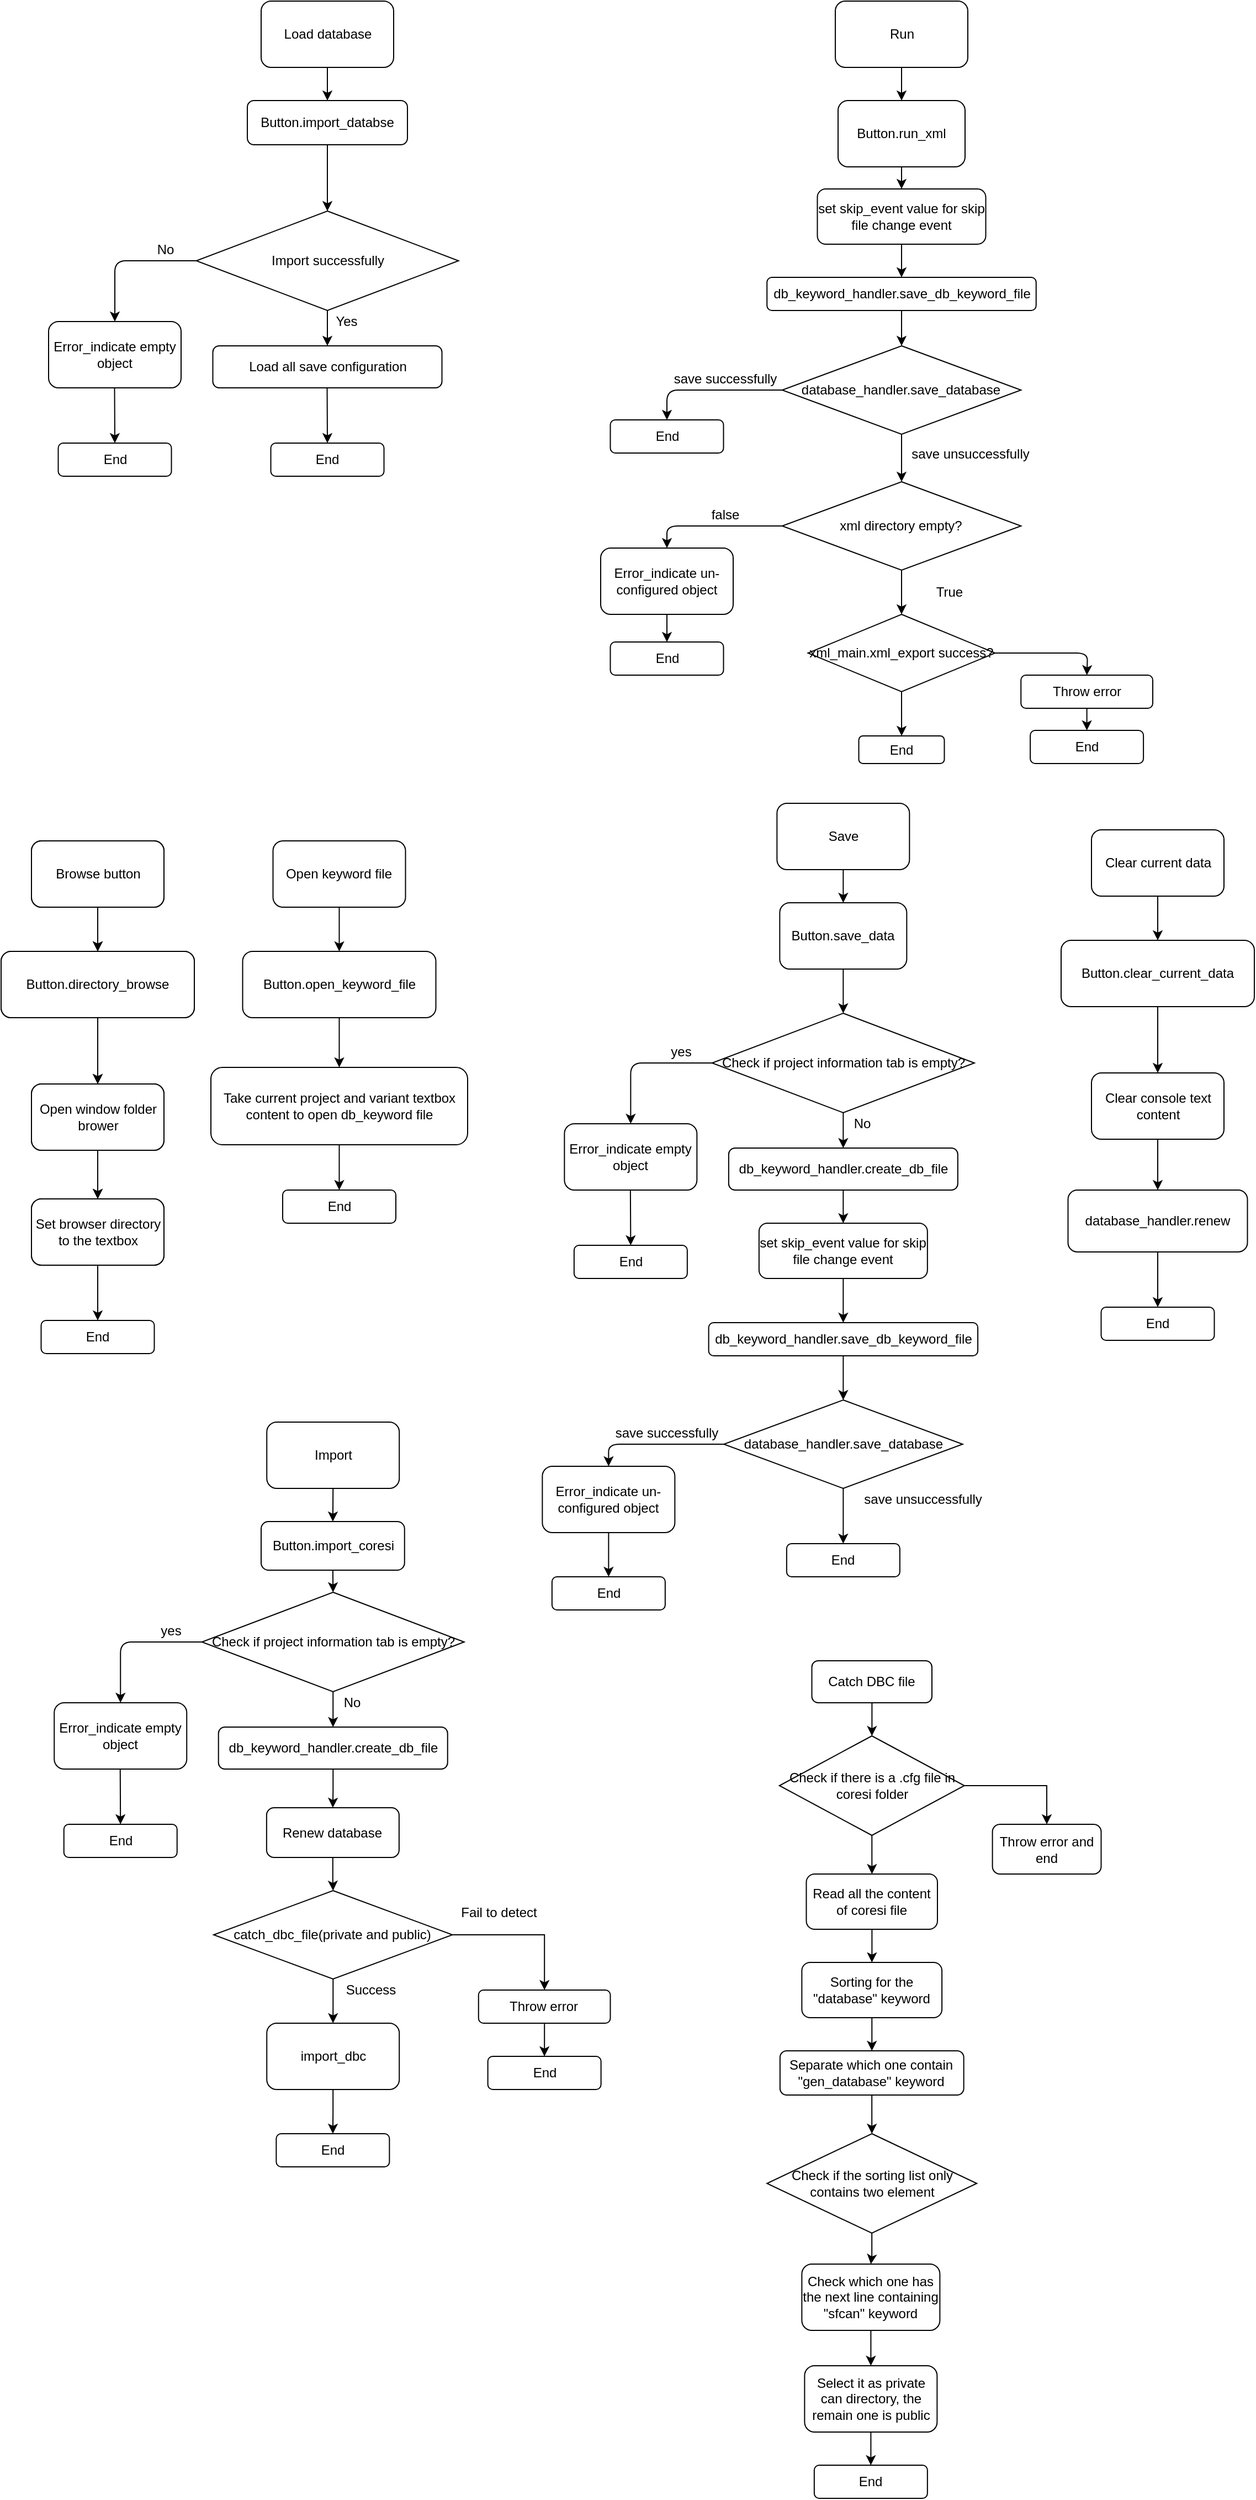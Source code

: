 <mxfile version="14.1.3" type="device"><diagram id="DZGJGriNWaEhGboabfl_" name="Page-1"><mxGraphModel dx="1422" dy="763" grid="1" gridSize="10" guides="1" tooltips="1" connect="1" arrows="1" fold="1" page="1" pageScale="1" pageWidth="1169" pageHeight="827" math="0" shadow="0"><root><mxCell id="0"/><mxCell id="1" parent="0"/><mxCell id="Fb0AGGygQTcs53ldsuCW-1" value="Load database" style="rounded=1;whiteSpace=wrap;html=1;" vertex="1" parent="1"><mxGeometry x="252.5" y="20" width="120" height="60" as="geometry"/></mxCell><mxCell id="Fb0AGGygQTcs53ldsuCW-2" value="Button.import_databse" style="rounded=1;whiteSpace=wrap;html=1;" vertex="1" parent="1"><mxGeometry x="240.01" y="110" width="145" height="40" as="geometry"/></mxCell><mxCell id="Fb0AGGygQTcs53ldsuCW-3" value="" style="endArrow=classic;html=1;exitX=0.5;exitY=1;exitDx=0;exitDy=0;entryX=0.5;entryY=0;entryDx=0;entryDy=0;" edge="1" parent="1" source="Fb0AGGygQTcs53ldsuCW-1" target="Fb0AGGygQTcs53ldsuCW-2"><mxGeometry width="50" height="50" relative="1" as="geometry"><mxPoint x="347.5" y="400" as="sourcePoint"/><mxPoint x="397.5" y="350" as="targetPoint"/></mxGeometry></mxCell><mxCell id="Fb0AGGygQTcs53ldsuCW-4" value="Load all save configuration" style="rounded=1;whiteSpace=wrap;html=1;rotation=0;" vertex="1" parent="1"><mxGeometry x="208.75" y="332" width="207.5" height="38" as="geometry"/></mxCell><mxCell id="Fb0AGGygQTcs53ldsuCW-7" value="Import successfully" style="rhombus;whiteSpace=wrap;html=1;" vertex="1" parent="1"><mxGeometry x="193.75" y="210" width="237.5" height="90" as="geometry"/></mxCell><mxCell id="Fb0AGGygQTcs53ldsuCW-8" value="" style="endArrow=classic;html=1;entryX=0.5;entryY=0;entryDx=0;entryDy=0;exitX=0.5;exitY=1;exitDx=0;exitDy=0;" edge="1" parent="1" source="Fb0AGGygQTcs53ldsuCW-2" target="Fb0AGGygQTcs53ldsuCW-7"><mxGeometry width="50" height="50" relative="1" as="geometry"><mxPoint x="100" y="320" as="sourcePoint"/><mxPoint x="150" y="270" as="targetPoint"/></mxGeometry></mxCell><mxCell id="Fb0AGGygQTcs53ldsuCW-9" value="" style="endArrow=classic;html=1;exitX=0;exitY=0.5;exitDx=0;exitDy=0;entryX=0.5;entryY=0;entryDx=0;entryDy=0;" edge="1" parent="1" source="Fb0AGGygQTcs53ldsuCW-7" target="Fb0AGGygQTcs53ldsuCW-10"><mxGeometry width="50" height="50" relative="1" as="geometry"><mxPoint x="200" y="410" as="sourcePoint"/><mxPoint x="101.197" y="344" as="targetPoint"/><Array as="points"><mxPoint x="120" y="255"/></Array></mxGeometry></mxCell><mxCell id="Fb0AGGygQTcs53ldsuCW-10" value="Error_indicate empty object" style="rounded=1;whiteSpace=wrap;html=1;" vertex="1" parent="1"><mxGeometry x="60" y="310" width="120" height="60" as="geometry"/></mxCell><mxCell id="Fb0AGGygQTcs53ldsuCW-11" value="No" style="text;html=1;strokeColor=none;fillColor=none;align=center;verticalAlign=middle;whiteSpace=wrap;rounded=0;" vertex="1" parent="1"><mxGeometry x="146.25" y="235" width="40" height="20" as="geometry"/></mxCell><mxCell id="Fb0AGGygQTcs53ldsuCW-12" value="" style="endArrow=classic;html=1;entryX=0.5;entryY=0;entryDx=0;entryDy=0;exitX=0.5;exitY=1;exitDx=0;exitDy=0;" edge="1" parent="1" source="Fb0AGGygQTcs53ldsuCW-7" target="Fb0AGGygQTcs53ldsuCW-4"><mxGeometry width="50" height="50" relative="1" as="geometry"><mxPoint x="200" y="410" as="sourcePoint"/><mxPoint x="250" y="360" as="targetPoint"/></mxGeometry></mxCell><mxCell id="Fb0AGGygQTcs53ldsuCW-13" value="Yes" style="text;html=1;strokeColor=none;fillColor=none;align=center;verticalAlign=middle;whiteSpace=wrap;rounded=0;" vertex="1" parent="1"><mxGeometry x="310" y="300" width="40" height="20" as="geometry"/></mxCell><mxCell id="Fb0AGGygQTcs53ldsuCW-26" value="" style="endArrow=classic;html=1;entryX=0.5;entryY=0;entryDx=0;entryDy=0;" edge="1" parent="1" target="Fb0AGGygQTcs53ldsuCW-27"><mxGeometry width="50" height="50" relative="1" as="geometry"><mxPoint x="119.75" y="370" as="sourcePoint"/><mxPoint x="120" y="410" as="targetPoint"/></mxGeometry></mxCell><mxCell id="Fb0AGGygQTcs53ldsuCW-27" value="End" style="rounded=1;whiteSpace=wrap;html=1;" vertex="1" parent="1"><mxGeometry x="68.75" y="420" width="102.5" height="30" as="geometry"/></mxCell><mxCell id="Fb0AGGygQTcs53ldsuCW-28" value="" style="endArrow=classic;html=1;entryX=0.5;entryY=0;entryDx=0;entryDy=0;" edge="1" target="Fb0AGGygQTcs53ldsuCW-29" parent="1"><mxGeometry width="50" height="50" relative="1" as="geometry"><mxPoint x="312.26" y="370" as="sourcePoint"/><mxPoint x="312.51" y="410" as="targetPoint"/></mxGeometry></mxCell><mxCell id="Fb0AGGygQTcs53ldsuCW-29" value="End" style="rounded=1;whiteSpace=wrap;html=1;" vertex="1" parent="1"><mxGeometry x="261.26" y="420" width="102.5" height="30" as="geometry"/></mxCell><mxCell id="Fb0AGGygQTcs53ldsuCW-30" value="Run" style="rounded=1;whiteSpace=wrap;html=1;" vertex="1" parent="1"><mxGeometry x="772.5" y="20" width="120" height="60" as="geometry"/></mxCell><mxCell id="Fb0AGGygQTcs53ldsuCW-31" value="Button.run_xml" style="rounded=1;whiteSpace=wrap;html=1;" vertex="1" parent="1"><mxGeometry x="775" y="110" width="115" height="60" as="geometry"/></mxCell><mxCell id="Fb0AGGygQTcs53ldsuCW-32" value="" style="endArrow=classic;html=1;exitX=0.5;exitY=1;exitDx=0;exitDy=0;entryX=0.5;entryY=0;entryDx=0;entryDy=0;" edge="1" parent="1" source="Fb0AGGygQTcs53ldsuCW-30" target="Fb0AGGygQTcs53ldsuCW-31"><mxGeometry width="50" height="50" relative="1" as="geometry"><mxPoint x="867.5" y="400" as="sourcePoint"/><mxPoint x="917.5" y="350" as="targetPoint"/></mxGeometry></mxCell><mxCell id="Fb0AGGygQTcs53ldsuCW-58" value="" style="endArrow=classic;html=1;exitX=0.5;exitY=1;exitDx=0;exitDy=0;entryX=0.5;entryY=0;entryDx=0;entryDy=0;" edge="1" parent="1" source="Fb0AGGygQTcs53ldsuCW-31" target="Fb0AGGygQTcs53ldsuCW-59"><mxGeometry width="50" height="50" relative="1" as="geometry"><mxPoint x="560" y="350" as="sourcePoint"/><mxPoint x="832.5" y="210" as="targetPoint"/></mxGeometry></mxCell><mxCell id="Fb0AGGygQTcs53ldsuCW-59" value="set skip_event value for skip file change event" style="rounded=1;whiteSpace=wrap;html=1;" vertex="1" parent="1"><mxGeometry x="756.25" y="190" width="152.5" height="50" as="geometry"/></mxCell><mxCell id="Fb0AGGygQTcs53ldsuCW-62" value="db_keyword_handler.save_db_keyword_file" style="rounded=1;whiteSpace=wrap;html=1;" vertex="1" parent="1"><mxGeometry x="710.62" y="270" width="243.75" height="30" as="geometry"/></mxCell><mxCell id="Fb0AGGygQTcs53ldsuCW-63" value="" style="endArrow=classic;html=1;entryX=0.5;entryY=0;entryDx=0;entryDy=0;exitX=0.5;exitY=1;exitDx=0;exitDy=0;" edge="1" parent="1" target="Fb0AGGygQTcs53ldsuCW-62" source="Fb0AGGygQTcs53ldsuCW-59"><mxGeometry width="50" height="50" relative="1" as="geometry"><mxPoint x="832.5" y="250" as="sourcePoint"/><mxPoint x="770" y="160" as="targetPoint"/></mxGeometry></mxCell><mxCell id="Fb0AGGygQTcs53ldsuCW-64" value="database_handler.save_database" style="rhombus;whiteSpace=wrap;html=1;" vertex="1" parent="1"><mxGeometry x="724.38" y="332" width="216.25" height="80" as="geometry"/></mxCell><mxCell id="Fb0AGGygQTcs53ldsuCW-65" value="" style="endArrow=classic;html=1;entryX=0.5;entryY=0;entryDx=0;entryDy=0;exitX=0.5;exitY=1;exitDx=0;exitDy=0;" edge="1" parent="1" target="Fb0AGGygQTcs53ldsuCW-64" source="Fb0AGGygQTcs53ldsuCW-62"><mxGeometry width="50" height="50" relative="1" as="geometry"><mxPoint x="832.505" y="310" as="sourcePoint"/><mxPoint x="770" y="150" as="targetPoint"/></mxGeometry></mxCell><mxCell id="Fb0AGGygQTcs53ldsuCW-66" value="save successfully" style="text;html=1;strokeColor=none;fillColor=none;align=center;verticalAlign=middle;whiteSpace=wrap;rounded=0;" vertex="1" parent="1"><mxGeometry x="620.63" y="352" width="103.75" height="20" as="geometry"/></mxCell><mxCell id="Fb0AGGygQTcs53ldsuCW-68" value="" style="endArrow=classic;html=1;exitX=1;exitY=1;exitDx=0;exitDy=0;entryX=0.5;entryY=0;entryDx=0;entryDy=0;" edge="1" parent="1" source="Fb0AGGygQTcs53ldsuCW-66" target="Fb0AGGygQTcs53ldsuCW-73"><mxGeometry width="50" height="50" relative="1" as="geometry"><mxPoint x="523.75" y="302" as="sourcePoint"/><mxPoint x="620" y="392" as="targetPoint"/><Array as="points"><mxPoint x="620" y="372"/></Array></mxGeometry></mxCell><mxCell id="Fb0AGGygQTcs53ldsuCW-69" value="" style="endArrow=classic;html=1;exitX=0.5;exitY=1;exitDx=0;exitDy=0;entryX=0.5;entryY=0;entryDx=0;entryDy=0;" edge="1" parent="1" source="Fb0AGGygQTcs53ldsuCW-64" target="Fb0AGGygQTcs53ldsuCW-74"><mxGeometry width="50" height="50" relative="1" as="geometry"><mxPoint x="892.5" y="452" as="sourcePoint"/><mxPoint x="832.5" y="462" as="targetPoint"/></mxGeometry></mxCell><mxCell id="Fb0AGGygQTcs53ldsuCW-70" value="save unsuccessfully" style="text;html=1;strokeColor=none;fillColor=none;align=center;verticalAlign=middle;whiteSpace=wrap;rounded=0;" vertex="1" parent="1"><mxGeometry x="830" y="420" width="130" height="20" as="geometry"/></mxCell><mxCell id="Fb0AGGygQTcs53ldsuCW-73" value="End" style="rounded=1;whiteSpace=wrap;html=1;" vertex="1" parent="1"><mxGeometry x="568.75" y="399" width="102.5" height="30" as="geometry"/></mxCell><mxCell id="Fb0AGGygQTcs53ldsuCW-74" value="xml directory empty?" style="rhombus;whiteSpace=wrap;html=1;" vertex="1" parent="1"><mxGeometry x="724.38" y="455" width="216.25" height="80" as="geometry"/></mxCell><mxCell id="Fb0AGGygQTcs53ldsuCW-76" value="false" style="text;html=1;strokeColor=none;fillColor=none;align=center;verticalAlign=middle;whiteSpace=wrap;rounded=0;" vertex="1" parent="1"><mxGeometry x="620.63" y="475" width="103.75" height="20" as="geometry"/></mxCell><mxCell id="Fb0AGGygQTcs53ldsuCW-77" value="Error_indicate un-configured object" style="rounded=1;whiteSpace=wrap;html=1;" vertex="1" parent="1"><mxGeometry x="560" y="515" width="120" height="60" as="geometry"/></mxCell><mxCell id="Fb0AGGygQTcs53ldsuCW-78" value="" style="endArrow=classic;html=1;exitX=1;exitY=1;exitDx=0;exitDy=0;entryX=0.5;entryY=0;entryDx=0;entryDy=0;" edge="1" parent="1" source="Fb0AGGygQTcs53ldsuCW-76" target="Fb0AGGygQTcs53ldsuCW-77"><mxGeometry width="50" height="50" relative="1" as="geometry"><mxPoint x="523.75" y="425" as="sourcePoint"/><mxPoint x="573.75" y="375" as="targetPoint"/><Array as="points"><mxPoint x="620" y="495"/></Array></mxGeometry></mxCell><mxCell id="Fb0AGGygQTcs53ldsuCW-79" value="" style="endArrow=classic;html=1;exitX=0.5;exitY=1;exitDx=0;exitDy=0;entryX=0.5;entryY=0;entryDx=0;entryDy=0;" edge="1" parent="1" source="Fb0AGGygQTcs53ldsuCW-74" target="Fb0AGGygQTcs53ldsuCW-86"><mxGeometry width="50" height="50" relative="1" as="geometry"><mxPoint x="892.5" y="575" as="sourcePoint"/><mxPoint x="832.51" y="575" as="targetPoint"/></mxGeometry></mxCell><mxCell id="Fb0AGGygQTcs53ldsuCW-80" value="True" style="text;html=1;strokeColor=none;fillColor=none;align=center;verticalAlign=middle;whiteSpace=wrap;rounded=0;" vertex="1" parent="1"><mxGeometry x="810.63" y="545" width="130" height="20" as="geometry"/></mxCell><mxCell id="Fb0AGGygQTcs53ldsuCW-82" value="" style="endArrow=classic;html=1;entryX=0.5;entryY=0;entryDx=0;entryDy=0;exitX=0.5;exitY=1;exitDx=0;exitDy=0;" edge="1" parent="1" target="Fb0AGGygQTcs53ldsuCW-83" source="Fb0AGGygQTcs53ldsuCW-77"><mxGeometry width="50" height="50" relative="1" as="geometry"><mxPoint x="619.75" y="580" as="sourcePoint"/><mxPoint x="620" y="620" as="targetPoint"/></mxGeometry></mxCell><mxCell id="Fb0AGGygQTcs53ldsuCW-83" value="End" style="rounded=1;whiteSpace=wrap;html=1;" vertex="1" parent="1"><mxGeometry x="568.75" y="600" width="102.5" height="30" as="geometry"/></mxCell><mxCell id="Fb0AGGygQTcs53ldsuCW-94" value="" style="edgeStyle=orthogonalEdgeStyle;rounded=0;orthogonalLoop=1;jettySize=auto;html=1;" edge="1" parent="1" source="Fb0AGGygQTcs53ldsuCW-86" target="Fb0AGGygQTcs53ldsuCW-87"><mxGeometry relative="1" as="geometry"/></mxCell><mxCell id="Fb0AGGygQTcs53ldsuCW-86" value="xml_main.xml_export success?" style="rhombus;whiteSpace=wrap;html=1;" vertex="1" parent="1"><mxGeometry x="747.8" y="575" width="169.38" height="70" as="geometry"/></mxCell><mxCell id="Fb0AGGygQTcs53ldsuCW-87" value="End" style="rounded=1;whiteSpace=wrap;html=1;" vertex="1" parent="1"><mxGeometry x="793.76" y="685" width="77.49" height="25" as="geometry"/></mxCell><mxCell id="Fb0AGGygQTcs53ldsuCW-88" value="" style="endArrow=classic;html=1;exitX=1;exitY=0.5;exitDx=0;exitDy=0;entryX=0.5;entryY=0;entryDx=0;entryDy=0;" edge="1" parent="1" source="Fb0AGGygQTcs53ldsuCW-86" target="Fb0AGGygQTcs53ldsuCW-89"><mxGeometry width="50" height="50" relative="1" as="geometry"><mxPoint x="954.37" y="610" as="sourcePoint"/><mxPoint x="1004" y="610" as="targetPoint"/><Array as="points"><mxPoint x="1001" y="610"/></Array></mxGeometry></mxCell><mxCell id="Fb0AGGygQTcs53ldsuCW-89" value="Throw error" style="rounded=1;whiteSpace=wrap;html=1;" vertex="1" parent="1"><mxGeometry x="940.63" y="630" width="119.37" height="30" as="geometry"/></mxCell><mxCell id="Fb0AGGygQTcs53ldsuCW-90" value="" style="endArrow=classic;html=1;entryX=0.5;entryY=0;entryDx=0;entryDy=0;exitX=0.5;exitY=1;exitDx=0;exitDy=0;" edge="1" parent="1" target="Fb0AGGygQTcs53ldsuCW-91" source="Fb0AGGygQTcs53ldsuCW-89"><mxGeometry width="50" height="50" relative="1" as="geometry"><mxPoint x="1000.38" y="690" as="sourcePoint"/><mxPoint x="1000.63" y="730" as="targetPoint"/></mxGeometry></mxCell><mxCell id="Fb0AGGygQTcs53ldsuCW-91" value="End" style="rounded=1;whiteSpace=wrap;html=1;" vertex="1" parent="1"><mxGeometry x="949.06" y="680" width="102.5" height="30" as="geometry"/></mxCell><mxCell id="Fb0AGGygQTcs53ldsuCW-95" value="Browse button" style="rounded=1;whiteSpace=wrap;html=1;" vertex="1" parent="1"><mxGeometry x="44.5" y="780" width="120" height="60" as="geometry"/></mxCell><mxCell id="Fb0AGGygQTcs53ldsuCW-96" value="Button.directory_browse" style="rounded=1;whiteSpace=wrap;html=1;" vertex="1" parent="1"><mxGeometry x="17" y="880" width="175" height="60" as="geometry"/></mxCell><mxCell id="Fb0AGGygQTcs53ldsuCW-97" value="" style="endArrow=classic;html=1;exitX=0.5;exitY=1;exitDx=0;exitDy=0;entryX=0.5;entryY=0;entryDx=0;entryDy=0;" edge="1" parent="1" source="Fb0AGGygQTcs53ldsuCW-95" target="Fb0AGGygQTcs53ldsuCW-96"><mxGeometry width="50" height="50" relative="1" as="geometry"><mxPoint x="139.5" y="1160" as="sourcePoint"/><mxPoint x="189.5" y="1110" as="targetPoint"/></mxGeometry></mxCell><mxCell id="Fb0AGGygQTcs53ldsuCW-98" value="Open window folder brower" style="rounded=1;whiteSpace=wrap;html=1;" vertex="1" parent="1"><mxGeometry x="44.5" y="1000" width="120" height="60" as="geometry"/></mxCell><mxCell id="Fb0AGGygQTcs53ldsuCW-99" value="" style="endArrow=classic;html=1;exitX=0.5;exitY=1;exitDx=0;exitDy=0;entryX=0.5;entryY=0;entryDx=0;entryDy=0;" edge="1" parent="1" source="Fb0AGGygQTcs53ldsuCW-96" target="Fb0AGGygQTcs53ldsuCW-98"><mxGeometry width="50" height="50" relative="1" as="geometry"><mxPoint x="139.5" y="1160" as="sourcePoint"/><mxPoint x="189.5" y="1110" as="targetPoint"/></mxGeometry></mxCell><mxCell id="Fb0AGGygQTcs53ldsuCW-100" value="Set browser directory to the textbox" style="rounded=1;whiteSpace=wrap;html=1;" vertex="1" parent="1"><mxGeometry x="44.5" y="1104" width="120" height="60" as="geometry"/></mxCell><mxCell id="Fb0AGGygQTcs53ldsuCW-101" value="" style="endArrow=classic;html=1;exitX=0.5;exitY=1;exitDx=0;exitDy=0;entryX=0.5;entryY=0;entryDx=0;entryDy=0;" edge="1" parent="1" source="Fb0AGGygQTcs53ldsuCW-98" target="Fb0AGGygQTcs53ldsuCW-100"><mxGeometry width="50" height="50" relative="1" as="geometry"><mxPoint x="139.5" y="1160" as="sourcePoint"/><mxPoint x="189.5" y="1110" as="targetPoint"/></mxGeometry></mxCell><mxCell id="Fb0AGGygQTcs53ldsuCW-102" value="Open keyword file" style="rounded=1;whiteSpace=wrap;html=1;" vertex="1" parent="1"><mxGeometry x="263.25" y="780" width="120" height="60" as="geometry"/></mxCell><mxCell id="Fb0AGGygQTcs53ldsuCW-103" value="Button.open_keyword_file" style="rounded=1;whiteSpace=wrap;html=1;" vertex="1" parent="1"><mxGeometry x="235.75" y="880" width="175" height="60" as="geometry"/></mxCell><mxCell id="Fb0AGGygQTcs53ldsuCW-104" value="" style="endArrow=classic;html=1;exitX=0.5;exitY=1;exitDx=0;exitDy=0;entryX=0.5;entryY=0;entryDx=0;entryDy=0;" edge="1" parent="1" source="Fb0AGGygQTcs53ldsuCW-102" target="Fb0AGGygQTcs53ldsuCW-103"><mxGeometry width="50" height="50" relative="1" as="geometry"><mxPoint x="358.25" y="1160" as="sourcePoint"/><mxPoint x="408.25" y="1110" as="targetPoint"/></mxGeometry></mxCell><mxCell id="Fb0AGGygQTcs53ldsuCW-154" value="" style="edgeStyle=orthogonalEdgeStyle;rounded=0;orthogonalLoop=1;jettySize=auto;html=1;" edge="1" parent="1" source="Fb0AGGygQTcs53ldsuCW-105" target="Fb0AGGygQTcs53ldsuCW-153"><mxGeometry relative="1" as="geometry"/></mxCell><mxCell id="Fb0AGGygQTcs53ldsuCW-105" value="Take current project and variant textbox content to open db_keyword file" style="rounded=1;whiteSpace=wrap;html=1;" vertex="1" parent="1"><mxGeometry x="207" y="985" width="232.5" height="70" as="geometry"/></mxCell><mxCell id="Fb0AGGygQTcs53ldsuCW-106" value="" style="endArrow=classic;html=1;exitX=0.5;exitY=1;exitDx=0;exitDy=0;entryX=0.5;entryY=0;entryDx=0;entryDy=0;" edge="1" parent="1" source="Fb0AGGygQTcs53ldsuCW-103" target="Fb0AGGygQTcs53ldsuCW-105"><mxGeometry width="50" height="50" relative="1" as="geometry"><mxPoint x="358.25" y="1160" as="sourcePoint"/><mxPoint x="408.25" y="1110" as="targetPoint"/></mxGeometry></mxCell><mxCell id="Fb0AGGygQTcs53ldsuCW-107" value="Browse button" style="rounded=1;whiteSpace=wrap;html=1;" vertex="1" parent="1"><mxGeometry x="44.5" y="780" width="120" height="60" as="geometry"/></mxCell><mxCell id="Fb0AGGygQTcs53ldsuCW-108" value="Button.directory_browse" style="rounded=1;whiteSpace=wrap;html=1;" vertex="1" parent="1"><mxGeometry x="17" y="880" width="175" height="60" as="geometry"/></mxCell><mxCell id="Fb0AGGygQTcs53ldsuCW-109" value="" style="endArrow=classic;html=1;exitX=0.5;exitY=1;exitDx=0;exitDy=0;entryX=0.5;entryY=0;entryDx=0;entryDy=0;" edge="1" parent="1" source="Fb0AGGygQTcs53ldsuCW-107" target="Fb0AGGygQTcs53ldsuCW-108"><mxGeometry width="50" height="50" relative="1" as="geometry"><mxPoint x="139.5" y="1160" as="sourcePoint"/><mxPoint x="189.5" y="1110" as="targetPoint"/></mxGeometry></mxCell><mxCell id="Fb0AGGygQTcs53ldsuCW-110" value="Open window folder brower" style="rounded=1;whiteSpace=wrap;html=1;" vertex="1" parent="1"><mxGeometry x="44.5" y="1000" width="120" height="60" as="geometry"/></mxCell><mxCell id="Fb0AGGygQTcs53ldsuCW-111" value="" style="endArrow=classic;html=1;exitX=0.5;exitY=1;exitDx=0;exitDy=0;entryX=0.5;entryY=0;entryDx=0;entryDy=0;" edge="1" parent="1" source="Fb0AGGygQTcs53ldsuCW-108" target="Fb0AGGygQTcs53ldsuCW-110"><mxGeometry width="50" height="50" relative="1" as="geometry"><mxPoint x="139.5" y="1160" as="sourcePoint"/><mxPoint x="189.5" y="1110" as="targetPoint"/></mxGeometry></mxCell><mxCell id="Fb0AGGygQTcs53ldsuCW-112" value="Set browser directory to the textbox" style="rounded=1;whiteSpace=wrap;html=1;" vertex="1" parent="1"><mxGeometry x="44.5" y="1104" width="120" height="60" as="geometry"/></mxCell><mxCell id="Fb0AGGygQTcs53ldsuCW-113" value="" style="endArrow=classic;html=1;exitX=0.5;exitY=1;exitDx=0;exitDy=0;entryX=0.5;entryY=0;entryDx=0;entryDy=0;" edge="1" parent="1" source="Fb0AGGygQTcs53ldsuCW-110" target="Fb0AGGygQTcs53ldsuCW-112"><mxGeometry width="50" height="50" relative="1" as="geometry"><mxPoint x="139.5" y="1160" as="sourcePoint"/><mxPoint x="189.5" y="1110" as="targetPoint"/></mxGeometry></mxCell><mxCell id="Fb0AGGygQTcs53ldsuCW-114" value="Clear current data" style="rounded=1;whiteSpace=wrap;html=1;" vertex="1" parent="1"><mxGeometry x="1004.5" y="770" width="120" height="60" as="geometry"/></mxCell><mxCell id="Fb0AGGygQTcs53ldsuCW-115" value="Button.clear_current_data" style="rounded=1;whiteSpace=wrap;html=1;" vertex="1" parent="1"><mxGeometry x="977" y="870" width="175" height="60" as="geometry"/></mxCell><mxCell id="Fb0AGGygQTcs53ldsuCW-116" value="" style="endArrow=classic;html=1;exitX=0.5;exitY=1;exitDx=0;exitDy=0;entryX=0.5;entryY=0;entryDx=0;entryDy=0;" edge="1" parent="1" source="Fb0AGGygQTcs53ldsuCW-114" target="Fb0AGGygQTcs53ldsuCW-115"><mxGeometry width="50" height="50" relative="1" as="geometry"><mxPoint x="1099.5" y="1150" as="sourcePoint"/><mxPoint x="1149.5" y="1100" as="targetPoint"/></mxGeometry></mxCell><mxCell id="Fb0AGGygQTcs53ldsuCW-117" value="Clear console text content" style="rounded=1;whiteSpace=wrap;html=1;" vertex="1" parent="1"><mxGeometry x="1004.5" y="990" width="120" height="60" as="geometry"/></mxCell><mxCell id="Fb0AGGygQTcs53ldsuCW-118" value="" style="endArrow=classic;html=1;exitX=0.5;exitY=1;exitDx=0;exitDy=0;entryX=0.5;entryY=0;entryDx=0;entryDy=0;" edge="1" parent="1" source="Fb0AGGygQTcs53ldsuCW-115" target="Fb0AGGygQTcs53ldsuCW-117"><mxGeometry width="50" height="50" relative="1" as="geometry"><mxPoint x="1099.5" y="1150" as="sourcePoint"/><mxPoint x="1149.5" y="1100" as="targetPoint"/></mxGeometry></mxCell><mxCell id="Fb0AGGygQTcs53ldsuCW-119" value="database_handler.renew" style="rounded=1;whiteSpace=wrap;html=1;" vertex="1" parent="1"><mxGeometry x="983.25" y="1096" width="162.5" height="56" as="geometry"/></mxCell><mxCell id="Fb0AGGygQTcs53ldsuCW-120" value="" style="endArrow=classic;html=1;exitX=0.5;exitY=1;exitDx=0;exitDy=0;entryX=0.5;entryY=0;entryDx=0;entryDy=0;" edge="1" parent="1" source="Fb0AGGygQTcs53ldsuCW-117" target="Fb0AGGygQTcs53ldsuCW-119"><mxGeometry width="50" height="50" relative="1" as="geometry"><mxPoint x="1099.5" y="1150" as="sourcePoint"/><mxPoint x="1149.5" y="1100" as="targetPoint"/></mxGeometry></mxCell><mxCell id="Fb0AGGygQTcs53ldsuCW-121" value="Save" style="rounded=1;whiteSpace=wrap;html=1;" vertex="1" parent="1"><mxGeometry x="719.68" y="746" width="120" height="60" as="geometry"/></mxCell><mxCell id="Fb0AGGygQTcs53ldsuCW-122" value="Button.save_data" style="rounded=1;whiteSpace=wrap;html=1;" vertex="1" parent="1"><mxGeometry x="722.18" y="836" width="115" height="60" as="geometry"/></mxCell><mxCell id="Fb0AGGygQTcs53ldsuCW-123" value="" style="endArrow=classic;html=1;exitX=0.5;exitY=1;exitDx=0;exitDy=0;entryX=0.5;entryY=0;entryDx=0;entryDy=0;" edge="1" parent="1" source="Fb0AGGygQTcs53ldsuCW-121" target="Fb0AGGygQTcs53ldsuCW-122"><mxGeometry width="50" height="50" relative="1" as="geometry"><mxPoint x="814.68" y="1126" as="sourcePoint"/><mxPoint x="864.68" y="1076" as="targetPoint"/></mxGeometry></mxCell><mxCell id="Fb0AGGygQTcs53ldsuCW-124" value="db_keyword_handler.create_db_file" style="rounded=1;whiteSpace=wrap;html=1;rotation=0;" vertex="1" parent="1"><mxGeometry x="675.93" y="1058" width="207.5" height="38" as="geometry"/></mxCell><mxCell id="Fb0AGGygQTcs53ldsuCW-125" value="set skip_event value for skip file change event" style="rounded=1;whiteSpace=wrap;html=1;" vertex="1" parent="1"><mxGeometry x="703.43" y="1126" width="152.5" height="50" as="geometry"/></mxCell><mxCell id="Fb0AGGygQTcs53ldsuCW-126" value="" style="endArrow=classic;html=1;exitX=0.5;exitY=1;exitDx=0;exitDy=0;entryX=0.5;entryY=0;entryDx=0;entryDy=0;" edge="1" parent="1" source="Fb0AGGygQTcs53ldsuCW-124" target="Fb0AGGygQTcs53ldsuCW-125"><mxGeometry width="50" height="50" relative="1" as="geometry"><mxPoint x="814.68" y="1258" as="sourcePoint"/><mxPoint x="864.68" y="1208" as="targetPoint"/></mxGeometry></mxCell><mxCell id="Fb0AGGygQTcs53ldsuCW-127" value="Check if project information tab is empty?" style="rhombus;whiteSpace=wrap;html=1;" vertex="1" parent="1"><mxGeometry x="660.93" y="936" width="237.5" height="90" as="geometry"/></mxCell><mxCell id="Fb0AGGygQTcs53ldsuCW-128" value="" style="endArrow=classic;html=1;entryX=0.5;entryY=0;entryDx=0;entryDy=0;exitX=0.5;exitY=1;exitDx=0;exitDy=0;" edge="1" parent="1" source="Fb0AGGygQTcs53ldsuCW-122" target="Fb0AGGygQTcs53ldsuCW-127"><mxGeometry width="50" height="50" relative="1" as="geometry"><mxPoint x="567.18" y="1046" as="sourcePoint"/><mxPoint x="617.18" y="996" as="targetPoint"/></mxGeometry></mxCell><mxCell id="Fb0AGGygQTcs53ldsuCW-129" value="" style="endArrow=classic;html=1;exitX=0;exitY=0.5;exitDx=0;exitDy=0;entryX=0.5;entryY=0;entryDx=0;entryDy=0;" edge="1" parent="1" source="Fb0AGGygQTcs53ldsuCW-127" target="Fb0AGGygQTcs53ldsuCW-130"><mxGeometry width="50" height="50" relative="1" as="geometry"><mxPoint x="667.18" y="1136" as="sourcePoint"/><mxPoint x="568.377" y="1070" as="targetPoint"/><Array as="points"><mxPoint x="587.18" y="981"/></Array></mxGeometry></mxCell><mxCell id="Fb0AGGygQTcs53ldsuCW-130" value="Error_indicate empty object" style="rounded=1;whiteSpace=wrap;html=1;" vertex="1" parent="1"><mxGeometry x="527.18" y="1036" width="120" height="60" as="geometry"/></mxCell><mxCell id="Fb0AGGygQTcs53ldsuCW-131" value="yes" style="text;html=1;strokeColor=none;fillColor=none;align=center;verticalAlign=middle;whiteSpace=wrap;rounded=0;" vertex="1" parent="1"><mxGeometry x="613.43" y="961" width="40" height="20" as="geometry"/></mxCell><mxCell id="Fb0AGGygQTcs53ldsuCW-132" value="" style="endArrow=classic;html=1;entryX=0.5;entryY=0;entryDx=0;entryDy=0;exitX=0.5;exitY=1;exitDx=0;exitDy=0;" edge="1" parent="1" source="Fb0AGGygQTcs53ldsuCW-127" target="Fb0AGGygQTcs53ldsuCW-124"><mxGeometry width="50" height="50" relative="1" as="geometry"><mxPoint x="667.18" y="1136" as="sourcePoint"/><mxPoint x="717.18" y="1086" as="targetPoint"/></mxGeometry></mxCell><mxCell id="Fb0AGGygQTcs53ldsuCW-133" value="No" style="text;html=1;strokeColor=none;fillColor=none;align=center;verticalAlign=middle;whiteSpace=wrap;rounded=0;" vertex="1" parent="1"><mxGeometry x="777.18" y="1026" width="40" height="20" as="geometry"/></mxCell><mxCell id="Fb0AGGygQTcs53ldsuCW-134" value="db_keyword_handler.save_db_keyword_file" style="rounded=1;whiteSpace=wrap;html=1;" vertex="1" parent="1"><mxGeometry x="657.81" y="1216" width="243.75" height="30" as="geometry"/></mxCell><mxCell id="Fb0AGGygQTcs53ldsuCW-135" value="" style="endArrow=classic;html=1;entryX=0.5;entryY=0;entryDx=0;entryDy=0;exitX=0.5;exitY=1;exitDx=0;exitDy=0;" edge="1" parent="1" source="Fb0AGGygQTcs53ldsuCW-125" target="Fb0AGGygQTcs53ldsuCW-134"><mxGeometry width="50" height="50" relative="1" as="geometry"><mxPoint x="667.18" y="1136" as="sourcePoint"/><mxPoint x="717.18" y="1086" as="targetPoint"/></mxGeometry></mxCell><mxCell id="Fb0AGGygQTcs53ldsuCW-136" value="database_handler.save_database" style="rhombus;whiteSpace=wrap;html=1;" vertex="1" parent="1"><mxGeometry x="671.56" y="1286" width="216.25" height="80" as="geometry"/></mxCell><mxCell id="Fb0AGGygQTcs53ldsuCW-137" value="" style="endArrow=classic;html=1;entryX=0.5;entryY=0;entryDx=0;entryDy=0;exitX=0.5;exitY=1;exitDx=0;exitDy=0;" edge="1" parent="1" source="Fb0AGGygQTcs53ldsuCW-134" target="Fb0AGGygQTcs53ldsuCW-136"><mxGeometry width="50" height="50" relative="1" as="geometry"><mxPoint x="667.18" y="1136" as="sourcePoint"/><mxPoint x="717.18" y="1086" as="targetPoint"/></mxGeometry></mxCell><mxCell id="Fb0AGGygQTcs53ldsuCW-138" value="save successfully" style="text;html=1;strokeColor=none;fillColor=none;align=center;verticalAlign=middle;whiteSpace=wrap;rounded=0;" vertex="1" parent="1"><mxGeometry x="567.81" y="1306" width="103.75" height="20" as="geometry"/></mxCell><mxCell id="Fb0AGGygQTcs53ldsuCW-139" value="Error_indicate un-configured object" style="rounded=1;whiteSpace=wrap;html=1;" vertex="1" parent="1"><mxGeometry x="507.18" y="1346" width="120" height="60" as="geometry"/></mxCell><mxCell id="Fb0AGGygQTcs53ldsuCW-140" value="" style="endArrow=classic;html=1;exitX=1;exitY=1;exitDx=0;exitDy=0;entryX=0.5;entryY=0;entryDx=0;entryDy=0;" edge="1" parent="1" source="Fb0AGGygQTcs53ldsuCW-138" target="Fb0AGGygQTcs53ldsuCW-139"><mxGeometry width="50" height="50" relative="1" as="geometry"><mxPoint x="470.93" y="1256" as="sourcePoint"/><mxPoint x="520.93" y="1206" as="targetPoint"/><Array as="points"><mxPoint x="567.18" y="1326"/></Array></mxGeometry></mxCell><mxCell id="Fb0AGGygQTcs53ldsuCW-141" value="" style="endArrow=classic;html=1;exitX=0.5;exitY=1;exitDx=0;exitDy=0;entryX=0.5;entryY=0;entryDx=0;entryDy=0;" edge="1" parent="1" source="Fb0AGGygQTcs53ldsuCW-136" target="Fb0AGGygQTcs53ldsuCW-144"><mxGeometry width="50" height="50" relative="1" as="geometry"><mxPoint x="839.68" y="1406" as="sourcePoint"/><mxPoint x="780.056" y="1396" as="targetPoint"/></mxGeometry></mxCell><mxCell id="Fb0AGGygQTcs53ldsuCW-142" value="save unsuccessfully" style="text;html=1;strokeColor=none;fillColor=none;align=center;verticalAlign=middle;whiteSpace=wrap;rounded=0;" vertex="1" parent="1"><mxGeometry x="787.18" y="1366" width="130" height="20" as="geometry"/></mxCell><mxCell id="Fb0AGGygQTcs53ldsuCW-143" value="" style="endArrow=classic;html=1;exitX=0.5;exitY=1;exitDx=0;exitDy=0;entryX=0.5;entryY=0;entryDx=0;entryDy=0;" edge="1" parent="1" source="Fb0AGGygQTcs53ldsuCW-139" target="Fb0AGGygQTcs53ldsuCW-145"><mxGeometry width="50" height="50" relative="1" as="geometry"><mxPoint x="387.18" y="1426" as="sourcePoint"/><mxPoint x="567.18" y="1436" as="targetPoint"/></mxGeometry></mxCell><mxCell id="Fb0AGGygQTcs53ldsuCW-144" value="End" style="rounded=1;whiteSpace=wrap;html=1;" vertex="1" parent="1"><mxGeometry x="728.43" y="1416" width="102.5" height="30" as="geometry"/></mxCell><mxCell id="Fb0AGGygQTcs53ldsuCW-145" value="End" style="rounded=1;whiteSpace=wrap;html=1;" vertex="1" parent="1"><mxGeometry x="515.93" y="1446" width="102.5" height="30" as="geometry"/></mxCell><mxCell id="Fb0AGGygQTcs53ldsuCW-146" value="" style="endArrow=classic;html=1;exitX=0.5;exitY=1;exitDx=0;exitDy=0;entryX=0.5;entryY=0;entryDx=0;entryDy=0;" edge="1" parent="1" source="Fb0AGGygQTcs53ldsuCW-112" target="Fb0AGGygQTcs53ldsuCW-147"><mxGeometry width="50" height="50" relative="1" as="geometry"><mxPoint x="104.5" y="1174" as="sourcePoint"/><mxPoint x="104.5" y="1204" as="targetPoint"/></mxGeometry></mxCell><mxCell id="Fb0AGGygQTcs53ldsuCW-147" value="End" style="rounded=1;whiteSpace=wrap;html=1;" vertex="1" parent="1"><mxGeometry x="53.25" y="1214" width="102.5" height="30" as="geometry"/></mxCell><mxCell id="Fb0AGGygQTcs53ldsuCW-148" value="" style="endArrow=classic;html=1;entryX=0.5;entryY=0;entryDx=0;entryDy=0;" edge="1" parent="1" target="Fb0AGGygQTcs53ldsuCW-149"><mxGeometry width="50" height="50" relative="1" as="geometry"><mxPoint x="586.93" y="1096" as="sourcePoint"/><mxPoint x="587.18" y="1136" as="targetPoint"/></mxGeometry></mxCell><mxCell id="Fb0AGGygQTcs53ldsuCW-149" value="End" style="rounded=1;whiteSpace=wrap;html=1;" vertex="1" parent="1"><mxGeometry x="535.93" y="1146" width="102.5" height="30" as="geometry"/></mxCell><mxCell id="Fb0AGGygQTcs53ldsuCW-150" value="" style="endArrow=classic;html=1;exitX=0.5;exitY=1;exitDx=0;exitDy=0;entryX=0.5;entryY=0;entryDx=0;entryDy=0;" edge="1" parent="1" target="Fb0AGGygQTcs53ldsuCW-151"><mxGeometry width="50" height="50" relative="1" as="geometry"><mxPoint x="1064.5" y="1152" as="sourcePoint"/><mxPoint x="1064.5" y="1192" as="targetPoint"/></mxGeometry></mxCell><mxCell id="Fb0AGGygQTcs53ldsuCW-151" value="End" style="rounded=1;whiteSpace=wrap;html=1;" vertex="1" parent="1"><mxGeometry x="1013.25" y="1202" width="102.5" height="30" as="geometry"/></mxCell><mxCell id="Fb0AGGygQTcs53ldsuCW-153" value="End" style="rounded=1;whiteSpace=wrap;html=1;" vertex="1" parent="1"><mxGeometry x="272" y="1096" width="102.5" height="30" as="geometry"/></mxCell><mxCell id="Fb0AGGygQTcs53ldsuCW-155" value="Import" style="rounded=1;whiteSpace=wrap;html=1;" vertex="1" parent="1"><mxGeometry x="257.62" y="1306" width="120" height="60" as="geometry"/></mxCell><mxCell id="Fb0AGGygQTcs53ldsuCW-156" value="Button.import_coresi" style="rounded=1;whiteSpace=wrap;html=1;" vertex="1" parent="1"><mxGeometry x="252.5" y="1396" width="129.88" height="44" as="geometry"/></mxCell><mxCell id="Fb0AGGygQTcs53ldsuCW-157" value="" style="endArrow=classic;html=1;exitX=0.5;exitY=1;exitDx=0;exitDy=0;entryX=0.5;entryY=0;entryDx=0;entryDy=0;" edge="1" parent="1" source="Fb0AGGygQTcs53ldsuCW-155" target="Fb0AGGygQTcs53ldsuCW-156"><mxGeometry width="50" height="50" relative="1" as="geometry"><mxPoint x="352.62" y="1686" as="sourcePoint"/><mxPoint x="402.62" y="1636" as="targetPoint"/></mxGeometry></mxCell><mxCell id="Fb0AGGygQTcs53ldsuCW-174" value="" style="edgeStyle=orthogonalEdgeStyle;rounded=0;orthogonalLoop=1;jettySize=auto;html=1;" edge="1" parent="1" source="Fb0AGGygQTcs53ldsuCW-158" target="Fb0AGGygQTcs53ldsuCW-172"><mxGeometry relative="1" as="geometry"/></mxCell><mxCell id="Fb0AGGygQTcs53ldsuCW-158" value="db_keyword_handler.create_db_file" style="rounded=1;whiteSpace=wrap;html=1;rotation=0;" vertex="1" parent="1"><mxGeometry x="213.87" y="1582" width="207.5" height="38" as="geometry"/></mxCell><mxCell id="Fb0AGGygQTcs53ldsuCW-161" value="Check if project information tab is empty?" style="rhombus;whiteSpace=wrap;html=1;" vertex="1" parent="1"><mxGeometry x="198.87" y="1460" width="237.5" height="90" as="geometry"/></mxCell><mxCell id="Fb0AGGygQTcs53ldsuCW-162" value="" style="endArrow=classic;html=1;entryX=0.5;entryY=0;entryDx=0;entryDy=0;exitX=0.5;exitY=1;exitDx=0;exitDy=0;" edge="1" parent="1" source="Fb0AGGygQTcs53ldsuCW-156" target="Fb0AGGygQTcs53ldsuCW-161"><mxGeometry width="50" height="50" relative="1" as="geometry"><mxPoint x="105.12" y="1606" as="sourcePoint"/><mxPoint x="155.12" y="1556" as="targetPoint"/></mxGeometry></mxCell><mxCell id="Fb0AGGygQTcs53ldsuCW-163" value="" style="endArrow=classic;html=1;exitX=0;exitY=0.5;exitDx=0;exitDy=0;entryX=0.5;entryY=0;entryDx=0;entryDy=0;" edge="1" parent="1" source="Fb0AGGygQTcs53ldsuCW-161" target="Fb0AGGygQTcs53ldsuCW-164"><mxGeometry width="50" height="50" relative="1" as="geometry"><mxPoint x="205.12" y="1660" as="sourcePoint"/><mxPoint x="106.317" y="1594" as="targetPoint"/><Array as="points"><mxPoint x="125.12" y="1505"/></Array></mxGeometry></mxCell><mxCell id="Fb0AGGygQTcs53ldsuCW-164" value="Error_indicate empty object" style="rounded=1;whiteSpace=wrap;html=1;" vertex="1" parent="1"><mxGeometry x="65.12" y="1560" width="120" height="60" as="geometry"/></mxCell><mxCell id="Fb0AGGygQTcs53ldsuCW-165" value="yes" style="text;html=1;strokeColor=none;fillColor=none;align=center;verticalAlign=middle;whiteSpace=wrap;rounded=0;" vertex="1" parent="1"><mxGeometry x="151.37" y="1485" width="40" height="20" as="geometry"/></mxCell><mxCell id="Fb0AGGygQTcs53ldsuCW-166" value="" style="endArrow=classic;html=1;entryX=0.5;entryY=0;entryDx=0;entryDy=0;exitX=0.5;exitY=1;exitDx=0;exitDy=0;" edge="1" parent="1" source="Fb0AGGygQTcs53ldsuCW-161" target="Fb0AGGygQTcs53ldsuCW-158"><mxGeometry width="50" height="50" relative="1" as="geometry"><mxPoint x="205.12" y="1660" as="sourcePoint"/><mxPoint x="255.12" y="1610" as="targetPoint"/></mxGeometry></mxCell><mxCell id="Fb0AGGygQTcs53ldsuCW-167" value="No" style="text;html=1;strokeColor=none;fillColor=none;align=center;verticalAlign=middle;whiteSpace=wrap;rounded=0;" vertex="1" parent="1"><mxGeometry x="315.12" y="1550" width="40" height="20" as="geometry"/></mxCell><mxCell id="Fb0AGGygQTcs53ldsuCW-170" value="" style="endArrow=classic;html=1;entryX=0.5;entryY=0;entryDx=0;entryDy=0;" edge="1" parent="1" target="Fb0AGGygQTcs53ldsuCW-171"><mxGeometry width="50" height="50" relative="1" as="geometry"><mxPoint x="124.87" y="1620" as="sourcePoint"/><mxPoint x="125.12" y="1660" as="targetPoint"/></mxGeometry></mxCell><mxCell id="Fb0AGGygQTcs53ldsuCW-171" value="End" style="rounded=1;whiteSpace=wrap;html=1;" vertex="1" parent="1"><mxGeometry x="73.87" y="1670" width="102.5" height="30" as="geometry"/></mxCell><mxCell id="Fb0AGGygQTcs53ldsuCW-177" value="" style="edgeStyle=orthogonalEdgeStyle;rounded=0;orthogonalLoop=1;jettySize=auto;html=1;" edge="1" parent="1" source="Fb0AGGygQTcs53ldsuCW-172" target="Fb0AGGygQTcs53ldsuCW-176"><mxGeometry relative="1" as="geometry"/></mxCell><mxCell id="Fb0AGGygQTcs53ldsuCW-172" value="Renew database" style="rounded=1;whiteSpace=wrap;html=1;" vertex="1" parent="1"><mxGeometry x="257.44" y="1655" width="120" height="45" as="geometry"/></mxCell><mxCell id="Fb0AGGygQTcs53ldsuCW-187" style="edgeStyle=orthogonalEdgeStyle;rounded=0;orthogonalLoop=1;jettySize=auto;html=1;" edge="1" parent="1" source="Fb0AGGygQTcs53ldsuCW-176" target="Fb0AGGygQTcs53ldsuCW-186"><mxGeometry relative="1" as="geometry"/></mxCell><mxCell id="Fb0AGGygQTcs53ldsuCW-190" value="" style="edgeStyle=orthogonalEdgeStyle;rounded=0;orthogonalLoop=1;jettySize=auto;html=1;" edge="1" parent="1" source="Fb0AGGygQTcs53ldsuCW-176" target="Fb0AGGygQTcs53ldsuCW-189"><mxGeometry relative="1" as="geometry"/></mxCell><mxCell id="Fb0AGGygQTcs53ldsuCW-176" value="catch_dbc_file(private and public)" style="rhombus;whiteSpace=wrap;html=1;" vertex="1" parent="1"><mxGeometry x="209.49" y="1730" width="216.25" height="80" as="geometry"/></mxCell><mxCell id="Fb0AGGygQTcs53ldsuCW-178" value="End" style="rounded=1;whiteSpace=wrap;html=1;" vertex="1" parent="1"><mxGeometry x="457.81" y="1880" width="102.5" height="30" as="geometry"/></mxCell><mxCell id="Fb0AGGygQTcs53ldsuCW-179" value="Fail to detect" style="text;html=1;strokeColor=none;fillColor=none;align=center;verticalAlign=middle;whiteSpace=wrap;rounded=0;" vertex="1" parent="1"><mxGeometry x="416.25" y="1740" width="103.75" height="20" as="geometry"/></mxCell><mxCell id="Fb0AGGygQTcs53ldsuCW-188" value="" style="edgeStyle=orthogonalEdgeStyle;rounded=0;orthogonalLoop=1;jettySize=auto;html=1;" edge="1" parent="1" source="Fb0AGGygQTcs53ldsuCW-186" target="Fb0AGGygQTcs53ldsuCW-178"><mxGeometry relative="1" as="geometry"/></mxCell><mxCell id="Fb0AGGygQTcs53ldsuCW-186" value="Throw error" style="rounded=1;whiteSpace=wrap;html=1;" vertex="1" parent="1"><mxGeometry x="449.38" y="1820" width="119.37" height="30" as="geometry"/></mxCell><mxCell id="Fb0AGGygQTcs53ldsuCW-193" value="" style="edgeStyle=orthogonalEdgeStyle;rounded=0;orthogonalLoop=1;jettySize=auto;html=1;" edge="1" parent="1" source="Fb0AGGygQTcs53ldsuCW-189" target="Fb0AGGygQTcs53ldsuCW-192"><mxGeometry relative="1" as="geometry"/></mxCell><mxCell id="Fb0AGGygQTcs53ldsuCW-189" value="import_dbc" style="rounded=1;whiteSpace=wrap;html=1;" vertex="1" parent="1"><mxGeometry x="257.62" y="1850" width="120" height="60" as="geometry"/></mxCell><mxCell id="Fb0AGGygQTcs53ldsuCW-191" value="Success" style="text;html=1;strokeColor=none;fillColor=none;align=center;verticalAlign=middle;whiteSpace=wrap;rounded=0;" vertex="1" parent="1"><mxGeometry x="300.0" y="1810" width="103.75" height="20" as="geometry"/></mxCell><mxCell id="Fb0AGGygQTcs53ldsuCW-192" value="End" style="rounded=1;whiteSpace=wrap;html=1;" vertex="1" parent="1"><mxGeometry x="266.19" y="1950" width="102.5" height="30" as="geometry"/></mxCell><mxCell id="Fb0AGGygQTcs53ldsuCW-198" value="" style="edgeStyle=orthogonalEdgeStyle;rounded=0;orthogonalLoop=1;jettySize=auto;html=1;" edge="1" parent="1" source="Fb0AGGygQTcs53ldsuCW-196" target="Fb0AGGygQTcs53ldsuCW-197"><mxGeometry relative="1" as="geometry"/></mxCell><mxCell id="Fb0AGGygQTcs53ldsuCW-196" value="Catch DBC file" style="rounded=1;whiteSpace=wrap;html=1;" vertex="1" parent="1"><mxGeometry x="751.25" y="1522" width="108.75" height="38" as="geometry"/></mxCell><mxCell id="Fb0AGGygQTcs53ldsuCW-200" style="edgeStyle=orthogonalEdgeStyle;rounded=0;orthogonalLoop=1;jettySize=auto;html=1;entryX=0.5;entryY=0;entryDx=0;entryDy=0;" edge="1" parent="1" source="Fb0AGGygQTcs53ldsuCW-197" target="Fb0AGGygQTcs53ldsuCW-199"><mxGeometry relative="1" as="geometry"/></mxCell><mxCell id="Fb0AGGygQTcs53ldsuCW-202" value="" style="edgeStyle=orthogonalEdgeStyle;rounded=0;orthogonalLoop=1;jettySize=auto;html=1;" edge="1" parent="1" source="Fb0AGGygQTcs53ldsuCW-197" target="Fb0AGGygQTcs53ldsuCW-201"><mxGeometry relative="1" as="geometry"/></mxCell><mxCell id="Fb0AGGygQTcs53ldsuCW-197" value="Check if there is a .cfg file in coresi folder" style="rhombus;whiteSpace=wrap;html=1;" vertex="1" parent="1"><mxGeometry x="721.88" y="1590" width="167.5" height="90" as="geometry"/></mxCell><mxCell id="Fb0AGGygQTcs53ldsuCW-199" value="Throw error and end" style="rounded=1;whiteSpace=wrap;html=1;" vertex="1" parent="1"><mxGeometry x="914.81" y="1670" width="98.44" height="45" as="geometry"/></mxCell><mxCell id="Fb0AGGygQTcs53ldsuCW-204" value="" style="edgeStyle=orthogonalEdgeStyle;rounded=0;orthogonalLoop=1;jettySize=auto;html=1;" edge="1" parent="1" source="Fb0AGGygQTcs53ldsuCW-201" target="Fb0AGGygQTcs53ldsuCW-203"><mxGeometry relative="1" as="geometry"/></mxCell><mxCell id="Fb0AGGygQTcs53ldsuCW-201" value="Read all the content of coresi file" style="rounded=1;whiteSpace=wrap;html=1;" vertex="1" parent="1"><mxGeometry x="746.25" y="1715" width="118.75" height="50" as="geometry"/></mxCell><mxCell id="Fb0AGGygQTcs53ldsuCW-206" value="" style="edgeStyle=orthogonalEdgeStyle;rounded=0;orthogonalLoop=1;jettySize=auto;html=1;" edge="1" parent="1" source="Fb0AGGygQTcs53ldsuCW-203" target="Fb0AGGygQTcs53ldsuCW-205"><mxGeometry relative="1" as="geometry"/></mxCell><mxCell id="Fb0AGGygQTcs53ldsuCW-203" value="Sorting for the &quot;database&quot; keyword" style="rounded=1;whiteSpace=wrap;html=1;" vertex="1" parent="1"><mxGeometry x="742.19" y="1795" width="126.87" height="50" as="geometry"/></mxCell><mxCell id="Fb0AGGygQTcs53ldsuCW-208" value="" style="edgeStyle=orthogonalEdgeStyle;rounded=0;orthogonalLoop=1;jettySize=auto;html=1;entryX=0.5;entryY=0;entryDx=0;entryDy=0;" edge="1" parent="1" source="Fb0AGGygQTcs53ldsuCW-205" target="Fb0AGGygQTcs53ldsuCW-209"><mxGeometry relative="1" as="geometry"><mxPoint x="805.63" y="1960" as="targetPoint"/></mxGeometry></mxCell><mxCell id="Fb0AGGygQTcs53ldsuCW-205" value="Separate which one contain &quot;gen_database&quot; keyword " style="rounded=1;whiteSpace=wrap;html=1;" vertex="1" parent="1"><mxGeometry x="722.43" y="1875" width="166.4" height="40" as="geometry"/></mxCell><mxCell id="Fb0AGGygQTcs53ldsuCW-212" value="" style="edgeStyle=orthogonalEdgeStyle;rounded=0;orthogonalLoop=1;jettySize=auto;html=1;" edge="1" parent="1" source="Fb0AGGygQTcs53ldsuCW-209" target="Fb0AGGygQTcs53ldsuCW-210"><mxGeometry relative="1" as="geometry"/></mxCell><mxCell id="Fb0AGGygQTcs53ldsuCW-209" value="Check if the sorting list only contains two element" style="rhombus;whiteSpace=wrap;html=1;" vertex="1" parent="1"><mxGeometry x="710.62" y="1950" width="190" height="90" as="geometry"/></mxCell><mxCell id="Fb0AGGygQTcs53ldsuCW-214" value="" style="edgeStyle=orthogonalEdgeStyle;rounded=0;orthogonalLoop=1;jettySize=auto;html=1;" edge="1" parent="1" source="Fb0AGGygQTcs53ldsuCW-210" target="Fb0AGGygQTcs53ldsuCW-213"><mxGeometry relative="1" as="geometry"/></mxCell><mxCell id="Fb0AGGygQTcs53ldsuCW-210" value="Check which one has the next line containing &quot;sfcan&quot; keyword" style="rounded=1;whiteSpace=wrap;html=1;" vertex="1" parent="1"><mxGeometry x="742.19" y="2068" width="125" height="60" as="geometry"/></mxCell><mxCell id="Fb0AGGygQTcs53ldsuCW-216" value="" style="edgeStyle=orthogonalEdgeStyle;rounded=0;orthogonalLoop=1;jettySize=auto;html=1;" edge="1" parent="1" source="Fb0AGGygQTcs53ldsuCW-213" target="Fb0AGGygQTcs53ldsuCW-215"><mxGeometry relative="1" as="geometry"/></mxCell><mxCell id="Fb0AGGygQTcs53ldsuCW-213" value="Select it as private can directory, the remain one is public" style="rounded=1;whiteSpace=wrap;html=1;" vertex="1" parent="1"><mxGeometry x="744.69" y="2160" width="120" height="60" as="geometry"/></mxCell><mxCell id="Fb0AGGygQTcs53ldsuCW-215" value="End" style="rounded=1;whiteSpace=wrap;html=1;" vertex="1" parent="1"><mxGeometry x="753.43" y="2250" width="102.5" height="30" as="geometry"/></mxCell></root></mxGraphModel></diagram></mxfile>
